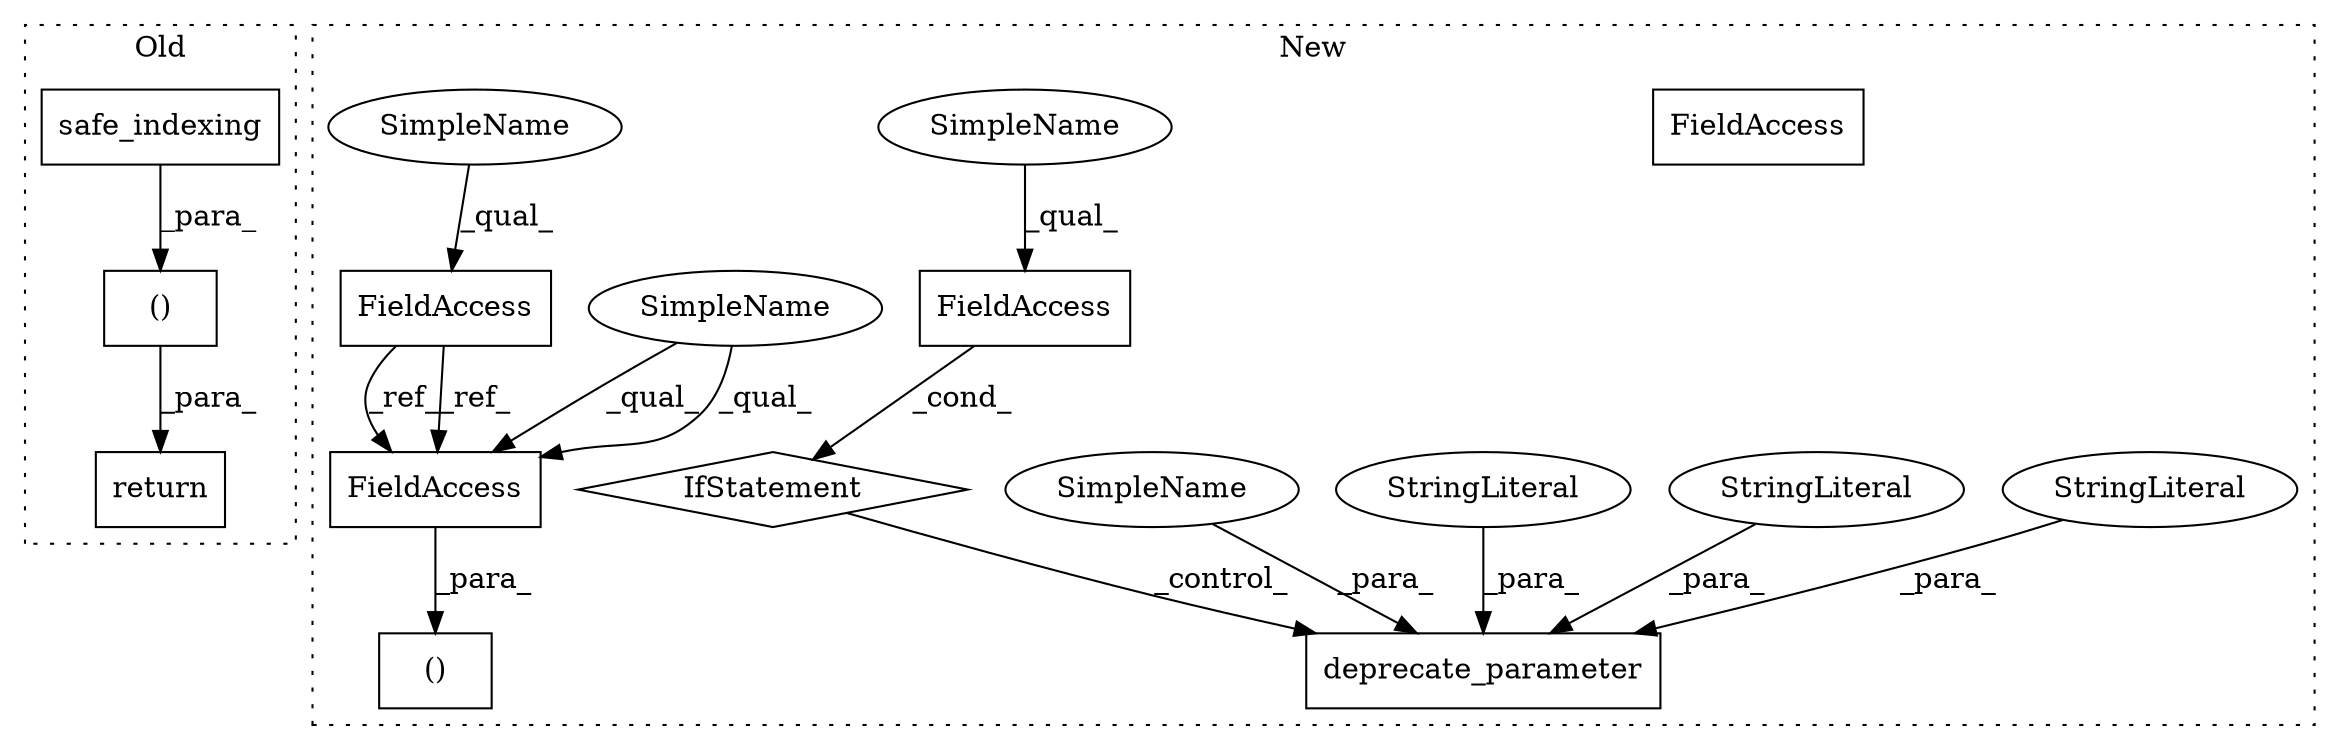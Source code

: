 digraph G {
subgraph cluster0 {
1 [label="()" a="106" s="1790" l="87" shape="box"];
6 [label="return" a="41" s="1776" l="14" shape="box"];
12 [label="safe_indexing" a="32" s="1790,1815" l="14,1" shape="box"];
label = "Old";
style="dotted";
}
subgraph cluster1 {
2 [label="deprecate_parameter" a="32" s="1420,1485" l="20,1" shape="box"];
3 [label="StringLiteral" a="45" s="1445" l="5" shape="ellipse"];
4 [label="StringLiteral" a="45" s="1451" l="16" shape="ellipse"];
5 [label="StringLiteral" a="45" s="1468" l="17" shape="ellipse"];
7 [label="FieldAccess" a="22" s="1391" l="19" shape="box"];
8 [label="FieldAccess" a="22" s="1776" l="20" shape="box"];
9 [label="()" a="106" s="1893" l="120" shape="box"];
10 [label="FieldAccess" a="22" s="1993" l="20" shape="box"];
11 [label="IfStatement" a="25" s="1387,1410" l="4,2" shape="diamond"];
13 [label="FieldAccess" a="22" s="1993" l="20" shape="box"];
14 [label="SimpleName" a="42" s="1440" l="4" shape="ellipse"];
15 [label="SimpleName" a="42" s="1391" l="4" shape="ellipse"];
16 [label="SimpleName" a="42" s="1993" l="4" shape="ellipse"];
17 [label="SimpleName" a="42" s="1776" l="4" shape="ellipse"];
label = "New";
style="dotted";
}
1 -> 6 [label="_para_"];
3 -> 2 [label="_para_"];
4 -> 2 [label="_para_"];
5 -> 2 [label="_para_"];
7 -> 11 [label="_cond_"];
8 -> 13 [label="_ref_"];
8 -> 13 [label="_ref_"];
11 -> 2 [label="_control_"];
12 -> 1 [label="_para_"];
13 -> 9 [label="_para_"];
14 -> 2 [label="_para_"];
15 -> 7 [label="_qual_"];
16 -> 13 [label="_qual_"];
16 -> 13 [label="_qual_"];
17 -> 8 [label="_qual_"];
}